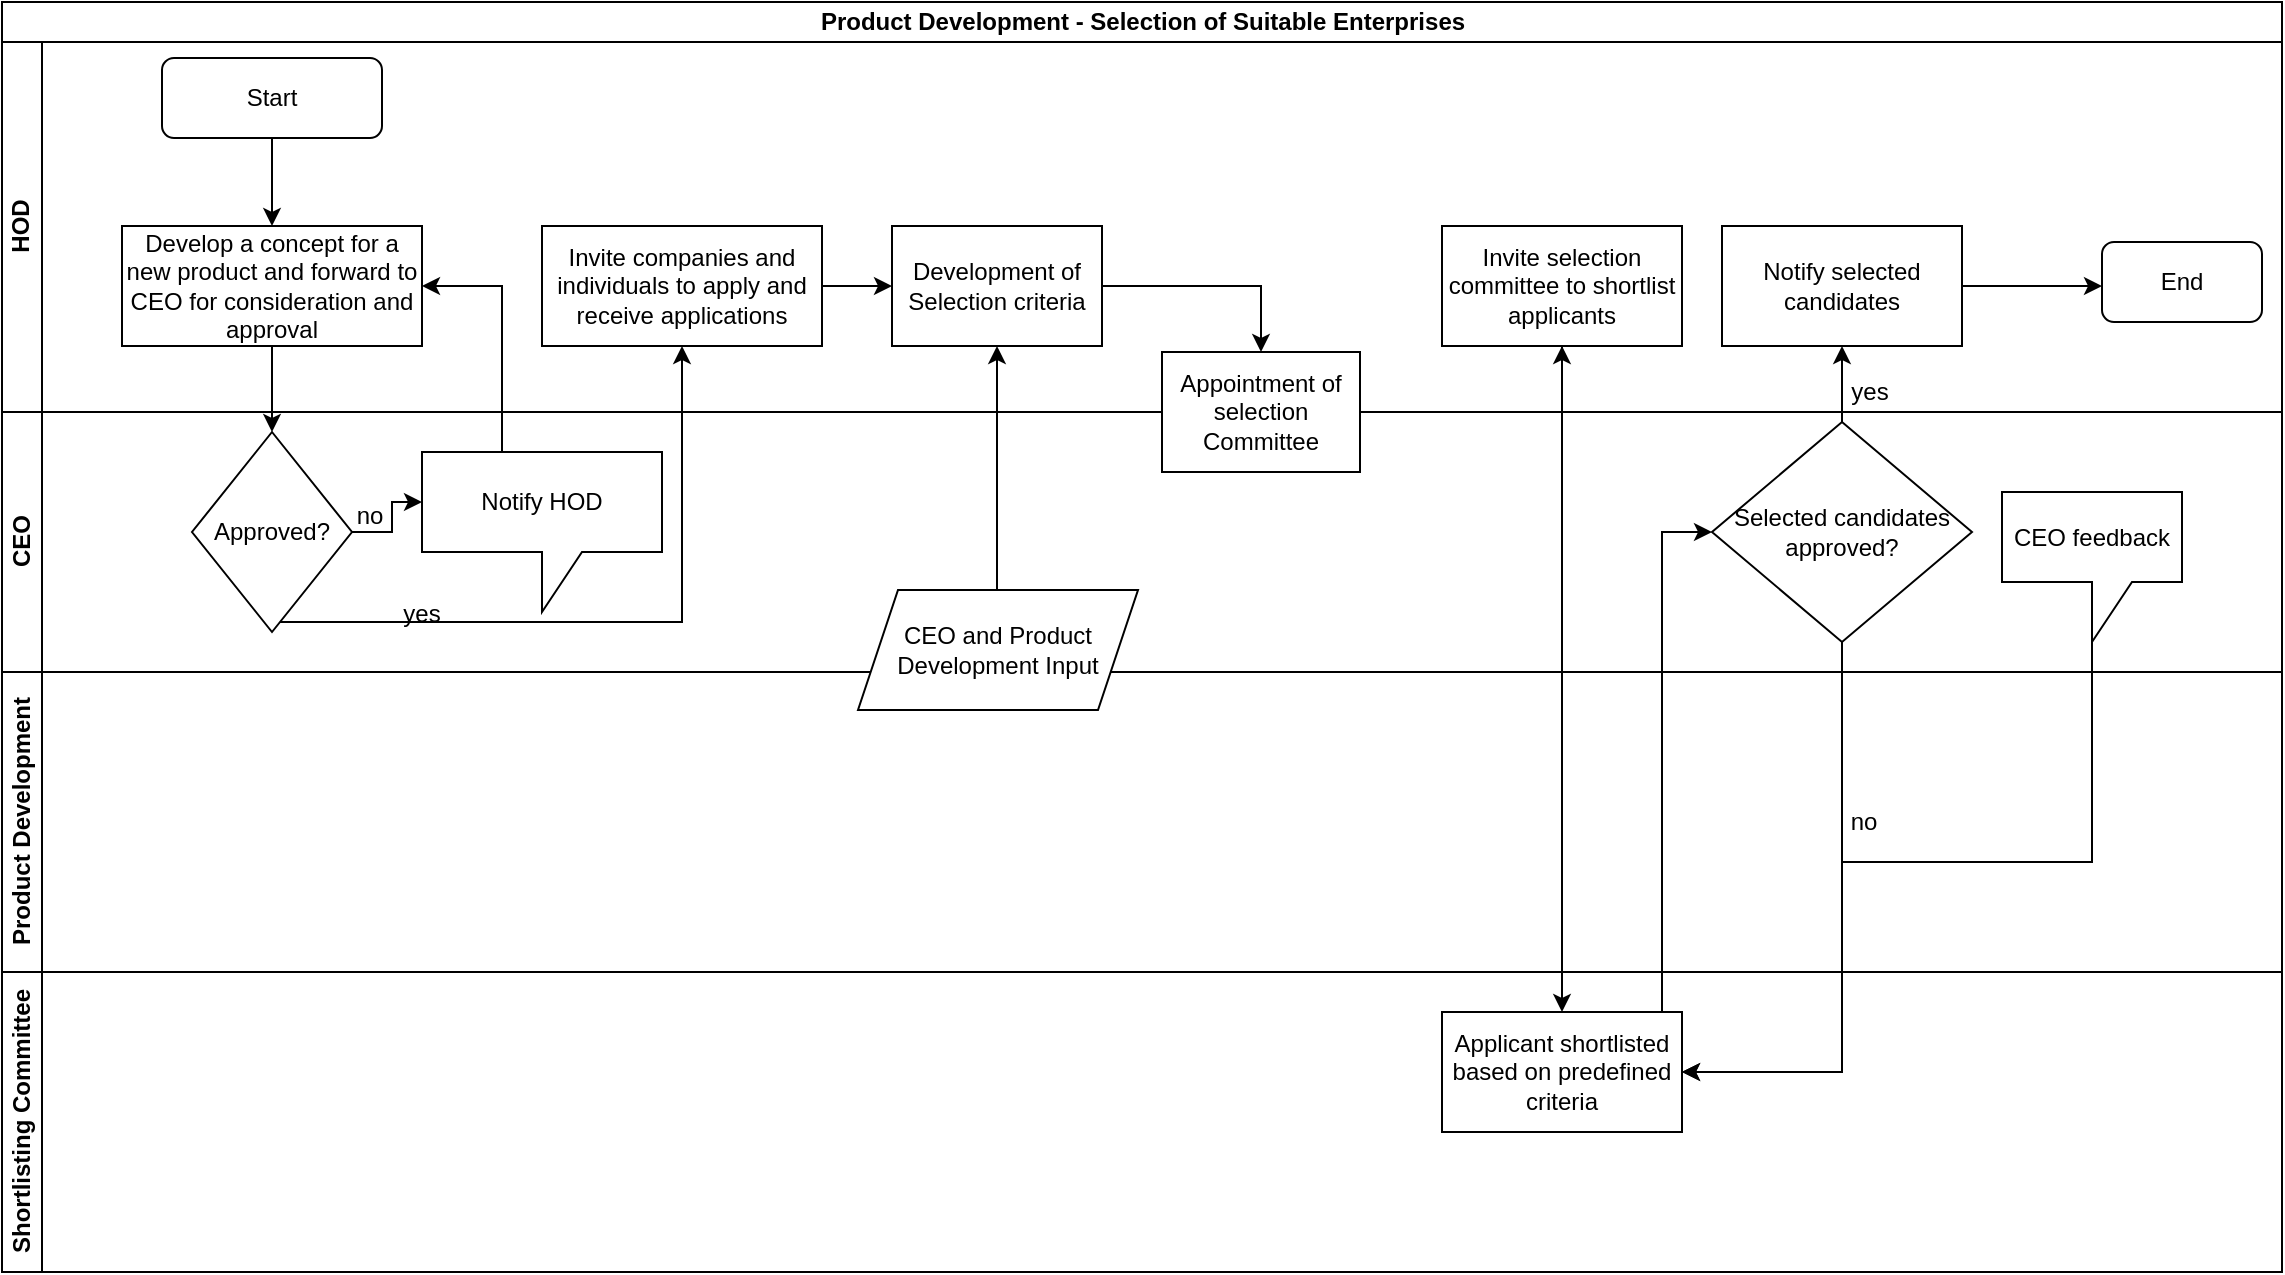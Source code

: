 <mxfile version="13.6.5" type="github">
  <diagram id="zvMdNeZ5TChEJuspwTch" name="Page-1">
    <mxGraphModel dx="1038" dy="547" grid="1" gridSize="10" guides="1" tooltips="1" connect="1" arrows="1" fold="1" page="1" pageScale="1" pageWidth="1169" pageHeight="827" math="0" shadow="0">
      <root>
        <mxCell id="0" />
        <mxCell id="1" parent="0" />
        <mxCell id="o6c0h8PLCJ8R-q3oVO_S-1" value="Product Development - Selection of Suitable Enterprises" style="swimlane;html=1;childLayout=stackLayout;resizeParent=1;resizeParentMax=0;horizontal=1;startSize=20;horizontalStack=0;" vertex="1" parent="1">
          <mxGeometry x="20" y="90" width="1140" height="635" as="geometry" />
        </mxCell>
        <mxCell id="o6c0h8PLCJ8R-q3oVO_S-2" value="HOD" style="swimlane;html=1;startSize=20;horizontal=0;" vertex="1" parent="o6c0h8PLCJ8R-q3oVO_S-1">
          <mxGeometry y="20" width="1140" height="185" as="geometry" />
        </mxCell>
        <mxCell id="o6c0h8PLCJ8R-q3oVO_S-5" value="Start" style="rounded=1;whiteSpace=wrap;html=1;" vertex="1" parent="o6c0h8PLCJ8R-q3oVO_S-2">
          <mxGeometry x="80" y="8" width="110" height="40" as="geometry" />
        </mxCell>
        <mxCell id="o6c0h8PLCJ8R-q3oVO_S-43" value="End" style="rounded=1;whiteSpace=wrap;html=1;" vertex="1" parent="o6c0h8PLCJ8R-q3oVO_S-2">
          <mxGeometry x="1050" y="100" width="80" height="40" as="geometry" />
        </mxCell>
        <mxCell id="o6c0h8PLCJ8R-q3oVO_S-24" value="Development of Selection criteria" style="whiteSpace=wrap;html=1;" vertex="1" parent="o6c0h8PLCJ8R-q3oVO_S-2">
          <mxGeometry x="445" y="92" width="105" height="60" as="geometry" />
        </mxCell>
        <mxCell id="o6c0h8PLCJ8R-q3oVO_S-13" value="Invite companies and individuals to apply and receive applications" style="whiteSpace=wrap;html=1;" vertex="1" parent="o6c0h8PLCJ8R-q3oVO_S-2">
          <mxGeometry x="270" y="92" width="140" height="60" as="geometry" />
        </mxCell>
        <mxCell id="o6c0h8PLCJ8R-q3oVO_S-25" value="" style="edgeStyle=orthogonalEdgeStyle;rounded=0;orthogonalLoop=1;jettySize=auto;html=1;" edge="1" parent="o6c0h8PLCJ8R-q3oVO_S-2" source="o6c0h8PLCJ8R-q3oVO_S-13" target="o6c0h8PLCJ8R-q3oVO_S-24">
          <mxGeometry relative="1" as="geometry" />
        </mxCell>
        <mxCell id="o6c0h8PLCJ8R-q3oVO_S-32" value="Invite selection committee to shortlist applicants" style="whiteSpace=wrap;html=1;" vertex="1" parent="o6c0h8PLCJ8R-q3oVO_S-2">
          <mxGeometry x="720" y="92" width="120" height="60" as="geometry" />
        </mxCell>
        <mxCell id="o6c0h8PLCJ8R-q3oVO_S-41" value="Notify selected candidates" style="whiteSpace=wrap;html=1;" vertex="1" parent="o6c0h8PLCJ8R-q3oVO_S-2">
          <mxGeometry x="860" y="92" width="120" height="60" as="geometry" />
        </mxCell>
        <mxCell id="o6c0h8PLCJ8R-q3oVO_S-46" value="yes" style="text;html=1;strokeColor=none;fillColor=none;align=center;verticalAlign=middle;whiteSpace=wrap;rounded=0;" vertex="1" parent="o6c0h8PLCJ8R-q3oVO_S-2">
          <mxGeometry x="914" y="165" width="40" height="20" as="geometry" />
        </mxCell>
        <mxCell id="o6c0h8PLCJ8R-q3oVO_S-3" value="CEO" style="swimlane;html=1;startSize=20;horizontal=0;" vertex="1" parent="o6c0h8PLCJ8R-q3oVO_S-1">
          <mxGeometry y="205" width="1140" height="130" as="geometry" />
        </mxCell>
        <mxCell id="o6c0h8PLCJ8R-q3oVO_S-21" value="no" style="text;html=1;strokeColor=none;fillColor=none;align=center;verticalAlign=middle;whiteSpace=wrap;rounded=0;" vertex="1" parent="o6c0h8PLCJ8R-q3oVO_S-3">
          <mxGeometry x="164" y="42" width="40" height="20" as="geometry" />
        </mxCell>
        <mxCell id="o6c0h8PLCJ8R-q3oVO_S-39" value="Selected candidates approved?" style="rhombus;whiteSpace=wrap;html=1;" vertex="1" parent="o6c0h8PLCJ8R-q3oVO_S-3">
          <mxGeometry x="855" y="5" width="130" height="110" as="geometry" />
        </mxCell>
        <mxCell id="o6c0h8PLCJ8R-q3oVO_S-15" value="Notify HOD" style="shape=callout;whiteSpace=wrap;html=1;perimeter=calloutPerimeter;" vertex="1" parent="o6c0h8PLCJ8R-q3oVO_S-3">
          <mxGeometry x="210" y="20" width="120" height="80" as="geometry" />
        </mxCell>
        <mxCell id="o6c0h8PLCJ8R-q3oVO_S-10" value="Approved?" style="rhombus;whiteSpace=wrap;html=1;" vertex="1" parent="o6c0h8PLCJ8R-q3oVO_S-3">
          <mxGeometry x="95" y="10" width="80" height="100" as="geometry" />
        </mxCell>
        <mxCell id="o6c0h8PLCJ8R-q3oVO_S-17" value="" style="edgeStyle=orthogonalEdgeStyle;rounded=0;orthogonalLoop=1;jettySize=auto;html=1;entryX=0;entryY=0;entryDx=0;entryDy=25;entryPerimeter=0;" edge="1" parent="o6c0h8PLCJ8R-q3oVO_S-3" source="o6c0h8PLCJ8R-q3oVO_S-10" target="o6c0h8PLCJ8R-q3oVO_S-15">
          <mxGeometry relative="1" as="geometry">
            <mxPoint x="210" y="70" as="targetPoint" />
          </mxGeometry>
        </mxCell>
        <mxCell id="o6c0h8PLCJ8R-q3oVO_S-20" value="yes" style="text;html=1;strokeColor=none;fillColor=none;align=center;verticalAlign=middle;whiteSpace=wrap;rounded=0;" vertex="1" parent="o6c0h8PLCJ8R-q3oVO_S-3">
          <mxGeometry x="190" y="91" width="40" height="20" as="geometry" />
        </mxCell>
        <mxCell id="o6c0h8PLCJ8R-q3oVO_S-30" value="Appointment of selection Committee" style="whiteSpace=wrap;html=1;" vertex="1" parent="o6c0h8PLCJ8R-q3oVO_S-3">
          <mxGeometry x="580" y="-30" width="99" height="60" as="geometry" />
        </mxCell>
        <mxCell id="o6c0h8PLCJ8R-q3oVO_S-56" value="CEO feedback" style="shape=callout;whiteSpace=wrap;html=1;perimeter=calloutPerimeter;" vertex="1" parent="o6c0h8PLCJ8R-q3oVO_S-3">
          <mxGeometry x="1000" y="40" width="90" height="75" as="geometry" />
        </mxCell>
        <mxCell id="o6c0h8PLCJ8R-q3oVO_S-4" value="Product Development" style="swimlane;html=1;startSize=20;horizontal=0;" vertex="1" parent="o6c0h8PLCJ8R-q3oVO_S-1">
          <mxGeometry y="335" width="1140" height="150" as="geometry" />
        </mxCell>
        <mxCell id="o6c0h8PLCJ8R-q3oVO_S-55" value="no" style="text;html=1;strokeColor=none;fillColor=none;align=center;verticalAlign=middle;whiteSpace=wrap;rounded=0;" vertex="1" parent="o6c0h8PLCJ8R-q3oVO_S-4">
          <mxGeometry x="911" y="65" width="40" height="20" as="geometry" />
        </mxCell>
        <mxCell id="o6c0h8PLCJ8R-q3oVO_S-6" value="Shortlisting Committee" style="swimlane;html=1;startSize=20;horizontal=0;" vertex="1" parent="o6c0h8PLCJ8R-q3oVO_S-1">
          <mxGeometry y="485" width="1140" height="150" as="geometry" />
        </mxCell>
        <mxCell id="o6c0h8PLCJ8R-q3oVO_S-34" value="Applicant shortlisted based on predefined criteria" style="whiteSpace=wrap;html=1;" vertex="1" parent="o6c0h8PLCJ8R-q3oVO_S-6">
          <mxGeometry x="720" y="20" width="120" height="60" as="geometry" />
        </mxCell>
        <mxCell id="o6c0h8PLCJ8R-q3oVO_S-14" value="" style="edgeStyle=orthogonalEdgeStyle;rounded=0;orthogonalLoop=1;jettySize=auto;html=1;" edge="1" parent="o6c0h8PLCJ8R-q3oVO_S-1" source="o6c0h8PLCJ8R-q3oVO_S-10" target="o6c0h8PLCJ8R-q3oVO_S-13">
          <mxGeometry relative="1" as="geometry">
            <Array as="points">
              <mxPoint x="340" y="310" />
            </Array>
          </mxGeometry>
        </mxCell>
        <mxCell id="o6c0h8PLCJ8R-q3oVO_S-35" value="" style="edgeStyle=orthogonalEdgeStyle;rounded=0;orthogonalLoop=1;jettySize=auto;html=1;" edge="1" parent="o6c0h8PLCJ8R-q3oVO_S-1" source="o6c0h8PLCJ8R-q3oVO_S-32" target="o6c0h8PLCJ8R-q3oVO_S-34">
          <mxGeometry relative="1" as="geometry" />
        </mxCell>
        <mxCell id="o6c0h8PLCJ8R-q3oVO_S-40" value="" style="edgeStyle=orthogonalEdgeStyle;rounded=0;orthogonalLoop=1;jettySize=auto;html=1;" edge="1" parent="o6c0h8PLCJ8R-q3oVO_S-1" source="o6c0h8PLCJ8R-q3oVO_S-34" target="o6c0h8PLCJ8R-q3oVO_S-39">
          <mxGeometry relative="1" as="geometry">
            <Array as="points">
              <mxPoint x="830" y="265" />
            </Array>
          </mxGeometry>
        </mxCell>
        <mxCell id="o6c0h8PLCJ8R-q3oVO_S-42" value="" style="edgeStyle=orthogonalEdgeStyle;rounded=0;orthogonalLoop=1;jettySize=auto;html=1;" edge="1" parent="o6c0h8PLCJ8R-q3oVO_S-1" source="o6c0h8PLCJ8R-q3oVO_S-39" target="o6c0h8PLCJ8R-q3oVO_S-41">
          <mxGeometry relative="1" as="geometry" />
        </mxCell>
        <mxCell id="o6c0h8PLCJ8R-q3oVO_S-31" value="" style="edgeStyle=orthogonalEdgeStyle;rounded=0;orthogonalLoop=1;jettySize=auto;html=1;entryX=0.5;entryY=0;entryDx=0;entryDy=0;" edge="1" parent="o6c0h8PLCJ8R-q3oVO_S-1" source="o6c0h8PLCJ8R-q3oVO_S-24" target="o6c0h8PLCJ8R-q3oVO_S-30">
          <mxGeometry relative="1" as="geometry" />
        </mxCell>
        <mxCell id="o6c0h8PLCJ8R-q3oVO_S-33" value="" style="edgeStyle=orthogonalEdgeStyle;rounded=0;orthogonalLoop=1;jettySize=auto;html=1;" edge="1" parent="o6c0h8PLCJ8R-q3oVO_S-1" source="o6c0h8PLCJ8R-q3oVO_S-30" target="o6c0h8PLCJ8R-q3oVO_S-32">
          <mxGeometry relative="1" as="geometry" />
        </mxCell>
        <mxCell id="o6c0h8PLCJ8R-q3oVO_S-52" value="" style="edgeStyle=orthogonalEdgeStyle;rounded=0;orthogonalLoop=1;jettySize=auto;html=1;entryX=1;entryY=0.5;entryDx=0;entryDy=0;" edge="1" parent="o6c0h8PLCJ8R-q3oVO_S-1" source="o6c0h8PLCJ8R-q3oVO_S-39" target="o6c0h8PLCJ8R-q3oVO_S-34">
          <mxGeometry relative="1" as="geometry">
            <mxPoint x="920" y="425" as="targetPoint" />
            <Array as="points">
              <mxPoint x="920" y="535" />
            </Array>
          </mxGeometry>
        </mxCell>
        <mxCell id="o6c0h8PLCJ8R-q3oVO_S-58" value="" style="edgeStyle=orthogonalEdgeStyle;rounded=0;orthogonalLoop=1;jettySize=auto;html=1;entryX=1;entryY=0.5;entryDx=0;entryDy=0;" edge="1" parent="o6c0h8PLCJ8R-q3oVO_S-1" source="o6c0h8PLCJ8R-q3oVO_S-56" target="o6c0h8PLCJ8R-q3oVO_S-34">
          <mxGeometry relative="1" as="geometry">
            <mxPoint x="920" y="450" as="targetPoint" />
            <Array as="points">
              <mxPoint x="1045" y="430" />
              <mxPoint x="920" y="430" />
              <mxPoint x="920" y="535" />
            </Array>
          </mxGeometry>
        </mxCell>
        <mxCell id="o6c0h8PLCJ8R-q3oVO_S-7" value="Develop a concept for a new product and forward to CEO for consideration and approval" style="rounded=0;whiteSpace=wrap;html=1;" vertex="1" parent="1">
          <mxGeometry x="80" y="202" width="150" height="60" as="geometry" />
        </mxCell>
        <mxCell id="o6c0h8PLCJ8R-q3oVO_S-12" value="" style="edgeStyle=orthogonalEdgeStyle;rounded=0;orthogonalLoop=1;jettySize=auto;html=1;entryX=0.5;entryY=0;entryDx=0;entryDy=0;" edge="1" parent="1" source="o6c0h8PLCJ8R-q3oVO_S-5" target="o6c0h8PLCJ8R-q3oVO_S-7">
          <mxGeometry relative="1" as="geometry">
            <mxPoint x="155" y="250" as="targetPoint" />
          </mxGeometry>
        </mxCell>
        <mxCell id="o6c0h8PLCJ8R-q3oVO_S-9" value="" style="edgeStyle=orthogonalEdgeStyle;rounded=0;orthogonalLoop=1;jettySize=auto;html=1;entryX=0.5;entryY=0;entryDx=0;entryDy=0;" edge="1" parent="1" source="o6c0h8PLCJ8R-q3oVO_S-7" target="o6c0h8PLCJ8R-q3oVO_S-10">
          <mxGeometry relative="1" as="geometry">
            <mxPoint x="320" y="280" as="targetPoint" />
          </mxGeometry>
        </mxCell>
        <mxCell id="o6c0h8PLCJ8R-q3oVO_S-29" value="" style="edgeStyle=orthogonalEdgeStyle;rounded=0;orthogonalLoop=1;jettySize=auto;html=1;entryX=0.5;entryY=1;entryDx=0;entryDy=0;" edge="1" parent="1" source="o6c0h8PLCJ8R-q3oVO_S-27" target="o6c0h8PLCJ8R-q3oVO_S-24">
          <mxGeometry relative="1" as="geometry">
            <mxPoint x="530" y="314" as="targetPoint" />
            <Array as="points">
              <mxPoint x="518" y="323" />
            </Array>
          </mxGeometry>
        </mxCell>
        <mxCell id="o6c0h8PLCJ8R-q3oVO_S-27" value="CEO and Product Development Input" style="shape=parallelogram;perimeter=parallelogramPerimeter;whiteSpace=wrap;html=1;fixedSize=1;" vertex="1" parent="1">
          <mxGeometry x="448" y="384" width="140" height="60" as="geometry" />
        </mxCell>
        <mxCell id="o6c0h8PLCJ8R-q3oVO_S-45" value="" style="edgeStyle=orthogonalEdgeStyle;rounded=0;orthogonalLoop=1;jettySize=auto;html=1;" edge="1" parent="1" source="o6c0h8PLCJ8R-q3oVO_S-41">
          <mxGeometry relative="1" as="geometry">
            <mxPoint x="1070" y="232" as="targetPoint" />
          </mxGeometry>
        </mxCell>
        <mxCell id="o6c0h8PLCJ8R-q3oVO_S-60" value="" style="edgeStyle=orthogonalEdgeStyle;rounded=0;orthogonalLoop=1;jettySize=auto;html=1;entryX=1;entryY=0.5;entryDx=0;entryDy=0;" edge="1" parent="1" source="o6c0h8PLCJ8R-q3oVO_S-15" target="o6c0h8PLCJ8R-q3oVO_S-7">
          <mxGeometry relative="1" as="geometry">
            <mxPoint x="290" y="235" as="targetPoint" />
            <Array as="points">
              <mxPoint x="270" y="232" />
            </Array>
          </mxGeometry>
        </mxCell>
      </root>
    </mxGraphModel>
  </diagram>
</mxfile>
